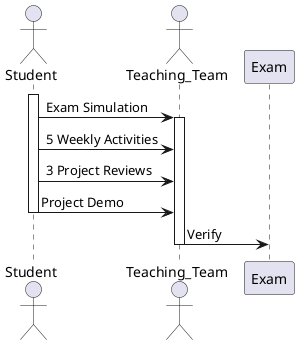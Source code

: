 @startuml

actor Student

actor Teaching_Team

participant Exam

activate Student

Student -> Teaching_Team : Exam Simulation
activate Teaching_Team
Student -> Teaching_Team : 5 Weekly Activities
Student -> Teaching_Team : 3 Project Reviews
Student -> Teaching_Team : Project Demo
deactivate Student


Teaching_Team -> Exam : Verify
deactivate Teaching_Team


@enduml
